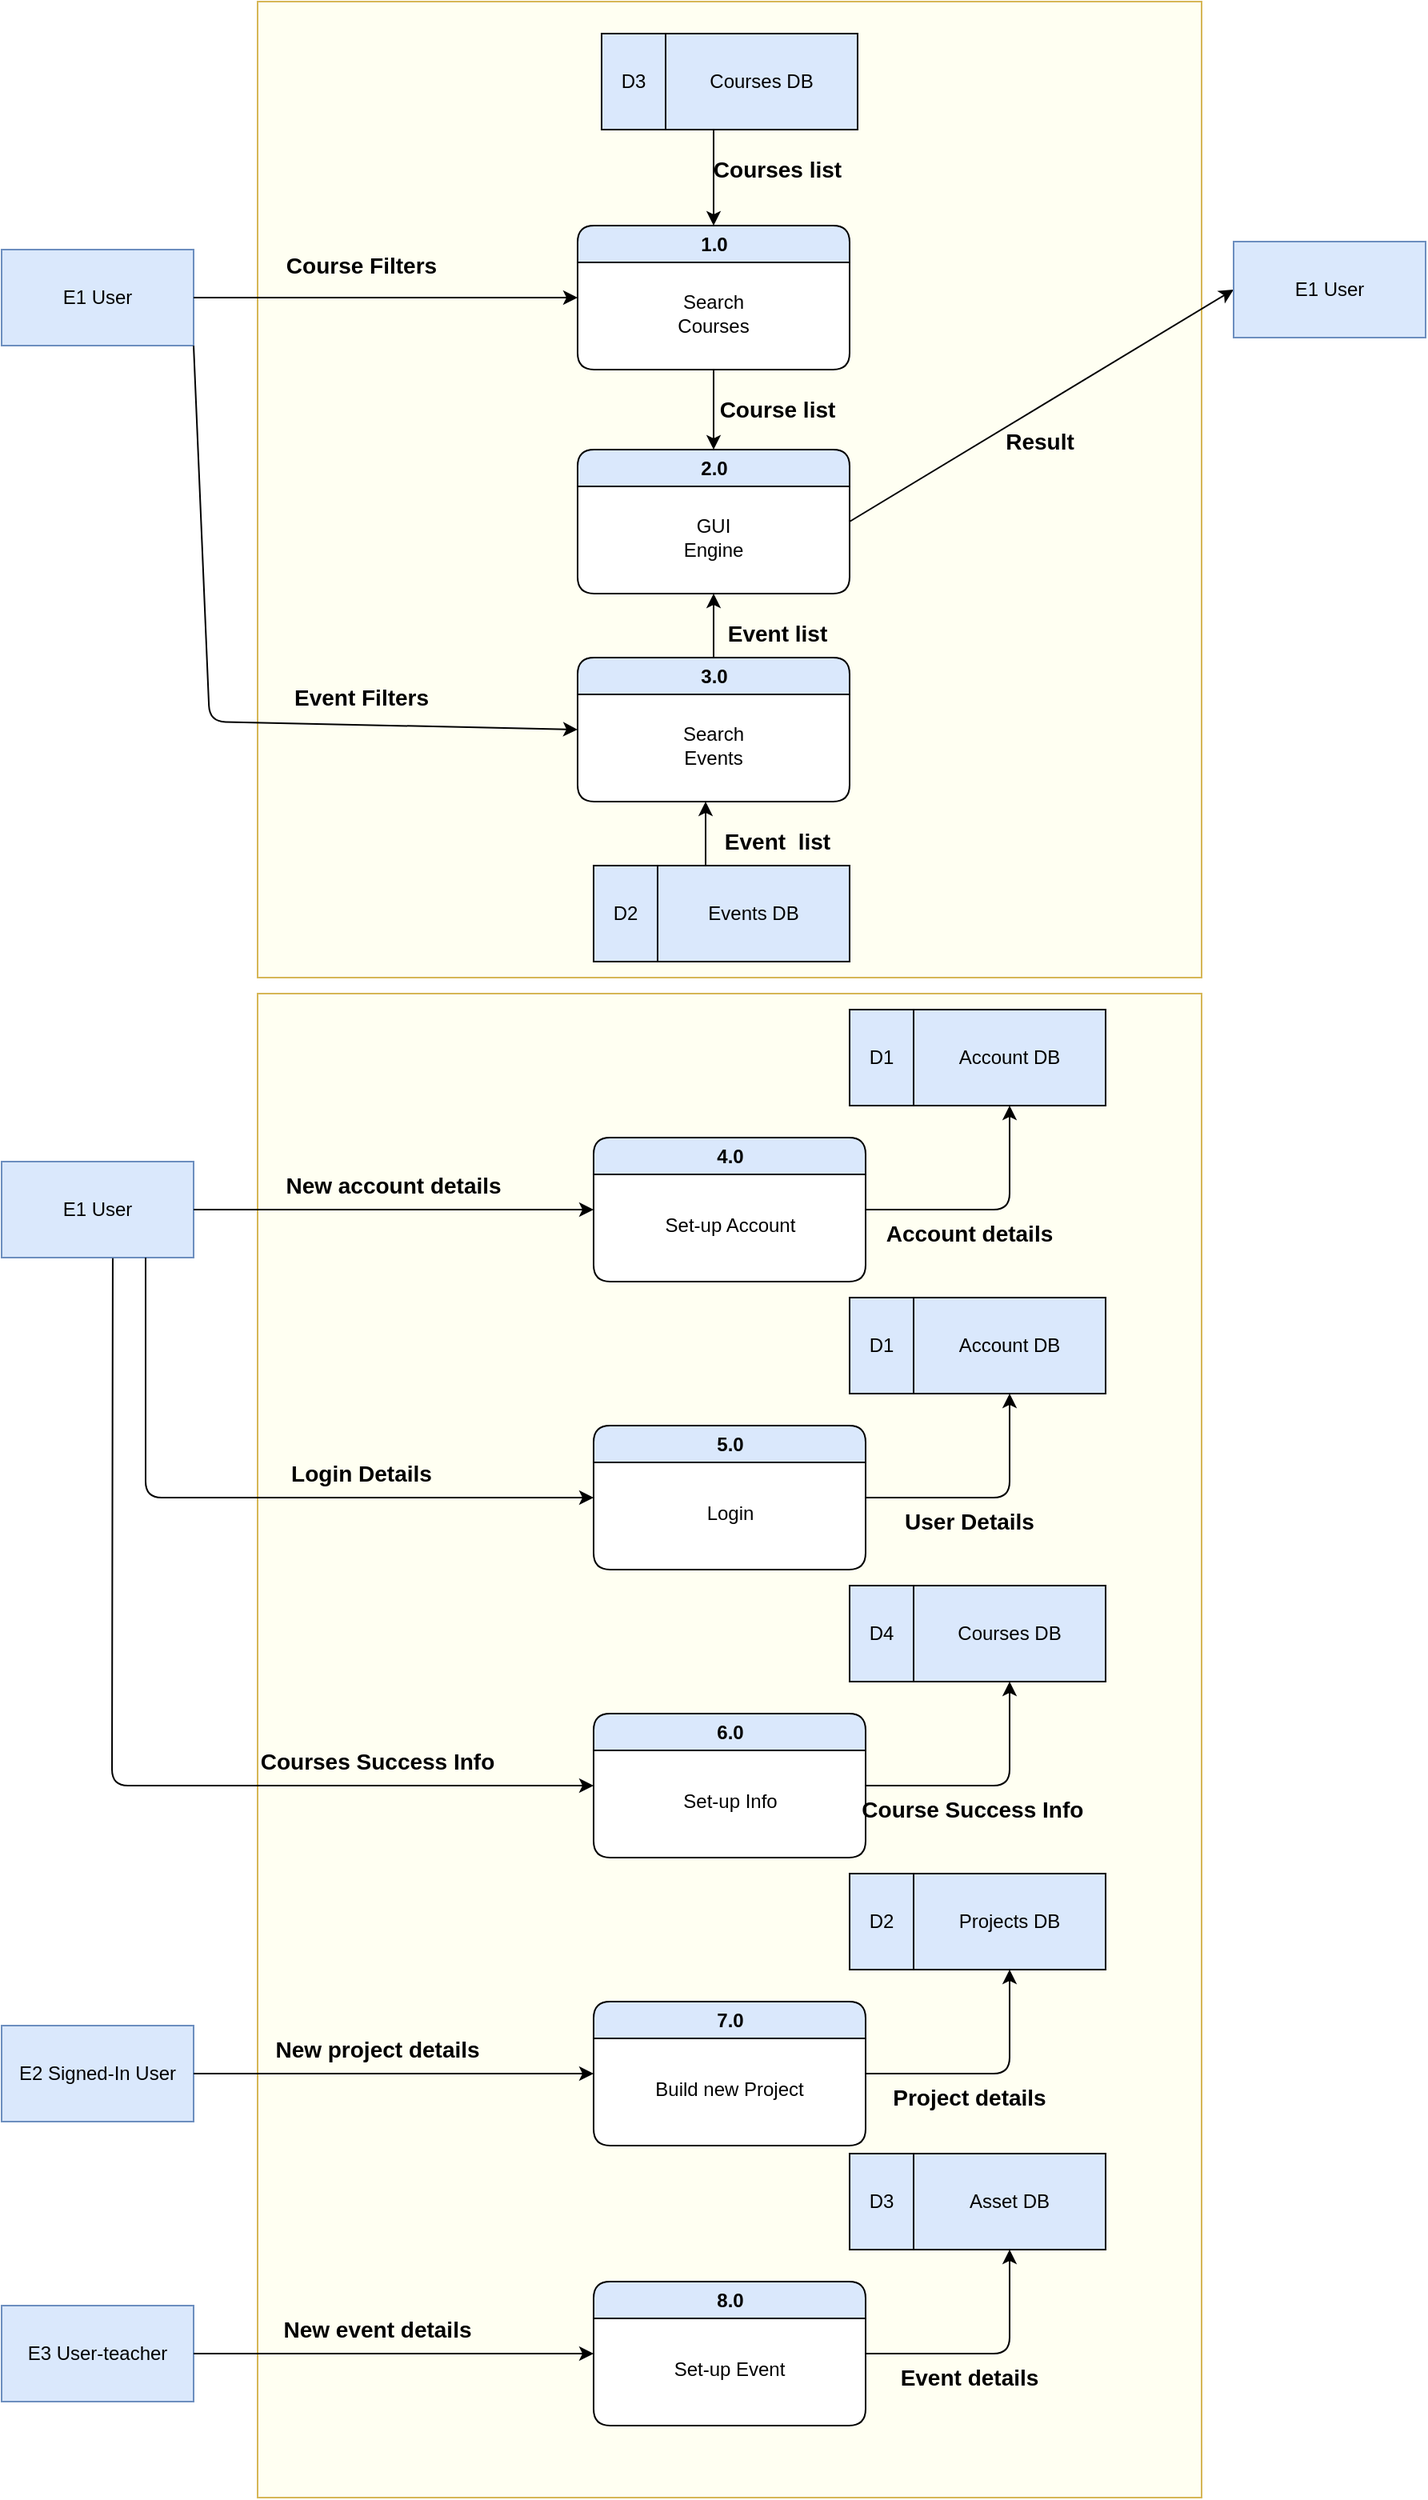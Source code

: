 <mxfile version="15.4.0" type="device"><diagram id="pfqC3sN2CG532dpafgo0" name="‫עמוד-1‬"><mxGraphModel dx="2310" dy="2025" grid="1" gridSize="10" guides="1" tooltips="1" connect="1" arrows="1" fold="1" page="1" pageScale="1" pageWidth="827" pageHeight="1169" math="0" shadow="0"><root><mxCell id="0"/><mxCell id="1" parent="0"/><mxCell id="X25461zK1jrzzDECw3RX-100" value="" style="rounded=0;whiteSpace=wrap;html=1;glass=0;fontFamily=Helvetica;fontSize=14;strokeColor=#d6b656;fillColor=#FFFFF2;verticalAlign=middle;" parent="1" vertex="1"><mxGeometry x="-10" y="180" width="590" height="940" as="geometry"/></mxCell><mxCell id="X25461zK1jrzzDECw3RX-99" value="" style="rounded=0;whiteSpace=wrap;html=1;glass=0;fontFamily=Helvetica;fontSize=14;strokeColor=#d6b656;fillColor=#FFFFF2;verticalAlign=middle;" parent="1" vertex="1"><mxGeometry x="-10" y="-440" width="590" height="610" as="geometry"/></mxCell><mxCell id="X25461zK1jrzzDECw3RX-38" value="Course list" style="text;html=1;strokeColor=none;fillColor=none;align=center;verticalAlign=middle;whiteSpace=wrap;rounded=0;glass=0;fontStyle=1;fontSize=14;fontFamily=Helvetica;" parent="1" vertex="1"><mxGeometry x="250" y="-200" width="130" height="30" as="geometry"/></mxCell><mxCell id="X25461zK1jrzzDECw3RX-1" value="E1 User" style="rounded=0;whiteSpace=wrap;html=1;fillColor=#dae8fc;strokeColor=#6c8ebf;" parent="1" vertex="1"><mxGeometry x="-170" y="-285" width="120" height="60" as="geometry"/></mxCell><mxCell id="X25461zK1jrzzDECw3RX-11" value="Courses DB" style="rounded=0;whiteSpace=wrap;html=1;strokeColor=#000000;fillColor=#dae8fc;" parent="1" vertex="1"><mxGeometry x="245" y="-420" width="120" height="60" as="geometry"/></mxCell><mxCell id="X25461zK1jrzzDECw3RX-12" value="D3" style="rounded=0;whiteSpace=wrap;html=1;strokeColor=#000000;fillColor=#dae8fc;" parent="1" vertex="1"><mxGeometry x="205" y="-420" width="40" height="60" as="geometry"/></mxCell><mxCell id="X25461zK1jrzzDECw3RX-15" value="E2 Signed-In User" style="rounded=0;whiteSpace=wrap;html=1;fillColor=#dae8fc;strokeColor=#6c8ebf;" parent="1" vertex="1"><mxGeometry x="-170" y="825" width="120" height="60" as="geometry"/></mxCell><mxCell id="X25461zK1jrzzDECw3RX-16" value="E3 User-teacher" style="rounded=0;whiteSpace=wrap;html=1;fillColor=#dae8fc;strokeColor=#6c8ebf;" parent="1" vertex="1"><mxGeometry x="-170" y="1000" width="120" height="60" as="geometry"/></mxCell><mxCell id="X25461zK1jrzzDECw3RX-19" value="1.0" style="swimlane;rounded=1;glass=0;strokeColor=#000000;fillColor=#dae8fc;verticalAlign=middle;html=1;swimlaneFillColor=default;startSize=23;" parent="1" vertex="1"><mxGeometry x="190" y="-300" width="170" height="90" as="geometry"/></mxCell><mxCell id="X25461zK1jrzzDECw3RX-20" value="Search Courses" style="text;html=1;strokeColor=none;fillColor=none;align=center;verticalAlign=middle;whiteSpace=wrap;rounded=0;glass=0;" parent="X25461zK1jrzzDECw3RX-19" vertex="1"><mxGeometry x="55" y="40" width="60" height="30" as="geometry"/></mxCell><mxCell id="X25461zK1jrzzDECw3RX-25" value="" style="endArrow=classic;html=1;rounded=0;exitX=1;exitY=0.5;exitDx=0;exitDy=0;entryX=0;entryY=0.5;entryDx=0;entryDy=0;" parent="1" source="X25461zK1jrzzDECw3RX-1" target="X25461zK1jrzzDECw3RX-19" edge="1"><mxGeometry width="50" height="50" relative="1" as="geometry"><mxPoint x="100" y="-160" as="sourcePoint"/><mxPoint x="150" y="-210" as="targetPoint"/></mxGeometry></mxCell><mxCell id="X25461zK1jrzzDECw3RX-26" value="" style="endArrow=classic;html=1;rounded=0;entryX=0.5;entryY=0;entryDx=0;entryDy=0;exitX=0.25;exitY=1;exitDx=0;exitDy=0;" parent="1" source="X25461zK1jrzzDECw3RX-11" target="X25461zK1jrzzDECw3RX-19" edge="1"><mxGeometry width="50" height="50" relative="1" as="geometry"><mxPoint x="530" y="-120" as="sourcePoint"/><mxPoint x="530" y="-180.0" as="targetPoint"/></mxGeometry></mxCell><mxCell id="X25461zK1jrzzDECw3RX-27" value="Course Filters" style="text;html=1;strokeColor=none;fillColor=none;align=center;verticalAlign=middle;whiteSpace=wrap;rounded=0;glass=0;fontStyle=1;fontSize=14;fontFamily=Helvetica;" parent="1" vertex="1"><mxGeometry x="-10" y="-290" width="130" height="30" as="geometry"/></mxCell><mxCell id="X25461zK1jrzzDECw3RX-28" value="Courses list" style="text;html=1;strokeColor=none;fillColor=none;align=center;verticalAlign=middle;whiteSpace=wrap;rounded=0;glass=0;fontStyle=1;fontSize=14;fontFamily=Helvetica;" parent="1" vertex="1"><mxGeometry x="250" y="-350" width="130" height="30" as="geometry"/></mxCell><mxCell id="X25461zK1jrzzDECw3RX-33" value="2.0" style="swimlane;rounded=1;glass=0;strokeColor=#000000;fillColor=#dae8fc;verticalAlign=middle;html=1;swimlaneFillColor=default;startSize=23;" parent="1" vertex="1"><mxGeometry x="190" y="-160" width="170" height="90" as="geometry"/></mxCell><mxCell id="X25461zK1jrzzDECw3RX-34" value="GUI Engine" style="text;html=1;strokeColor=none;fillColor=none;align=center;verticalAlign=middle;whiteSpace=wrap;rounded=0;glass=0;" parent="X25461zK1jrzzDECw3RX-33" vertex="1"><mxGeometry x="55" y="40" width="60" height="30" as="geometry"/></mxCell><mxCell id="X25461zK1jrzzDECw3RX-35" value="" style="endArrow=classic;html=1;rounded=0;entryX=0;entryY=0.5;entryDx=0;entryDy=0;" parent="1" target="X25461zK1jrzzDECw3RX-37" edge="1"><mxGeometry width="50" height="50" relative="1" as="geometry"><mxPoint x="360" y="-115" as="sourcePoint"/><mxPoint x="10" y="-115" as="targetPoint"/></mxGeometry></mxCell><mxCell id="X25461zK1jrzzDECw3RX-36" value="" style="endArrow=classic;html=1;rounded=0;exitX=0.5;exitY=1;exitDx=0;exitDy=0;" parent="1" source="X25461zK1jrzzDECw3RX-19" target="X25461zK1jrzzDECw3RX-33" edge="1"><mxGeometry width="50" height="50" relative="1" as="geometry"><mxPoint x="40" y="-245.0" as="sourcePoint"/><mxPoint x="200" y="-245.0" as="targetPoint"/></mxGeometry></mxCell><mxCell id="X25461zK1jrzzDECw3RX-37" value="E1 User" style="rounded=0;whiteSpace=wrap;html=1;fillColor=#dae8fc;strokeColor=#6c8ebf;" parent="1" vertex="1"><mxGeometry x="600" y="-290" width="120" height="60" as="geometry"/></mxCell><mxCell id="X25461zK1jrzzDECw3RX-39" value="Result" style="text;html=1;strokeColor=none;fillColor=none;align=center;verticalAlign=middle;whiteSpace=wrap;rounded=0;glass=0;fontStyle=1;fontSize=14;fontFamily=Helvetica;" parent="1" vertex="1"><mxGeometry x="414" y="-180" width="130" height="30" as="geometry"/></mxCell><mxCell id="X25461zK1jrzzDECw3RX-40" value="Events DB" style="rounded=0;whiteSpace=wrap;html=1;strokeColor=#000000;fillColor=#dae8fc;" parent="1" vertex="1"><mxGeometry x="240" y="100" width="120" height="60" as="geometry"/></mxCell><mxCell id="X25461zK1jrzzDECw3RX-41" value="D2" style="rounded=0;whiteSpace=wrap;html=1;strokeColor=#000000;fillColor=#dae8fc;" parent="1" vertex="1"><mxGeometry x="200" y="100" width="40" height="60" as="geometry"/></mxCell><mxCell id="X25461zK1jrzzDECw3RX-42" value="New account details" style="text;html=1;strokeColor=none;fillColor=none;align=center;verticalAlign=middle;whiteSpace=wrap;rounded=0;glass=0;fontStyle=1;fontSize=14;fontFamily=Helvetica;" parent="1" vertex="1"><mxGeometry y="285" width="150" height="30" as="geometry"/></mxCell><mxCell id="X25461zK1jrzzDECw3RX-43" value="3.0" style="swimlane;rounded=1;glass=0;strokeColor=#000000;fillColor=#dae8fc;verticalAlign=middle;html=1;swimlaneFillColor=default;startSize=23;" parent="1" vertex="1"><mxGeometry x="190" y="-30" width="170" height="90" as="geometry"/></mxCell><mxCell id="X25461zK1jrzzDECw3RX-44" value="Search Events" style="text;html=1;strokeColor=none;fillColor=none;align=center;verticalAlign=middle;whiteSpace=wrap;rounded=0;glass=0;" parent="X25461zK1jrzzDECw3RX-43" vertex="1"><mxGeometry x="55" y="40" width="60" height="30" as="geometry"/></mxCell><mxCell id="X25461zK1jrzzDECw3RX-45" value="Event list" style="text;html=1;strokeColor=none;fillColor=none;align=center;verticalAlign=middle;whiteSpace=wrap;rounded=0;glass=0;fontStyle=1;fontSize=14;fontFamily=Helvetica;" parent="1" vertex="1"><mxGeometry x="250" y="-60" width="130" height="30" as="geometry"/></mxCell><mxCell id="X25461zK1jrzzDECw3RX-46" value="" style="endArrow=classic;html=1;rounded=0;entryX=0.5;entryY=1;entryDx=0;entryDy=0;exitX=0.5;exitY=0;exitDx=0;exitDy=0;" parent="1" source="X25461zK1jrzzDECw3RX-43" target="X25461zK1jrzzDECw3RX-33" edge="1"><mxGeometry width="50" height="50" relative="1" as="geometry"><mxPoint x="100" y="90" as="sourcePoint"/><mxPoint x="430" y="2.274e-13" as="targetPoint"/></mxGeometry></mxCell><mxCell id="X25461zK1jrzzDECw3RX-47" value="" style="endArrow=classic;html=1;rounded=0;entryX=0.5;entryY=1;entryDx=0;entryDy=0;exitX=0.25;exitY=0;exitDx=0;exitDy=0;" parent="1" source="X25461zK1jrzzDECw3RX-40" edge="1"><mxGeometry width="50" height="50" relative="1" as="geometry"><mxPoint x="425" y="130" as="sourcePoint"/><mxPoint x="270" y="60" as="targetPoint"/></mxGeometry></mxCell><mxCell id="X25461zK1jrzzDECw3RX-48" value="" style="endArrow=classic;html=1;rounded=1;exitX=1;exitY=1;exitDx=0;exitDy=0;entryX=0;entryY=0.5;entryDx=0;entryDy=0;" parent="1" source="X25461zK1jrzzDECw3RX-1" target="X25461zK1jrzzDECw3RX-43" edge="1"><mxGeometry width="50" height="50" relative="1" as="geometry"><mxPoint x="-40" y="-245.0" as="sourcePoint"/><mxPoint x="200" y="-245.0" as="targetPoint"/><Array as="points"><mxPoint x="-40" y="10"/></Array></mxGeometry></mxCell><mxCell id="X25461zK1jrzzDECw3RX-49" value="Event Filters" style="text;html=1;strokeColor=none;fillColor=none;align=center;verticalAlign=middle;whiteSpace=wrap;rounded=0;glass=0;fontStyle=1;fontSize=14;fontFamily=Helvetica;" parent="1" vertex="1"><mxGeometry x="-10" y="-20" width="130" height="30" as="geometry"/></mxCell><mxCell id="X25461zK1jrzzDECw3RX-50" value="Event&amp;nbsp; list" style="text;html=1;strokeColor=none;fillColor=none;align=center;verticalAlign=middle;whiteSpace=wrap;rounded=0;glass=0;fontStyle=1;fontSize=14;fontFamily=Helvetica;" parent="1" vertex="1"><mxGeometry x="250" y="70" width="130" height="30" as="geometry"/></mxCell><mxCell id="X25461zK1jrzzDECw3RX-51" value="E1 User" style="rounded=0;whiteSpace=wrap;html=1;fillColor=#dae8fc;strokeColor=#6c8ebf;" parent="1" vertex="1"><mxGeometry x="-170" y="285" width="120" height="60" as="geometry"/></mxCell><mxCell id="X25461zK1jrzzDECw3RX-53" value="4.0" style="swimlane;rounded=1;glass=0;strokeColor=#000000;fillColor=#dae8fc;verticalAlign=middle;html=1;swimlaneFillColor=default;startSize=23;" parent="1" vertex="1"><mxGeometry x="200" y="270" width="170" height="90" as="geometry"/></mxCell><mxCell id="X25461zK1jrzzDECw3RX-54" value="Set-up Account" style="text;html=1;strokeColor=none;fillColor=none;align=center;verticalAlign=middle;whiteSpace=wrap;rounded=0;glass=0;" parent="X25461zK1jrzzDECw3RX-53" vertex="1"><mxGeometry x="42.5" y="40" width="85" height="30" as="geometry"/></mxCell><mxCell id="X25461zK1jrzzDECw3RX-55" value="Account DB" style="rounded=0;whiteSpace=wrap;html=1;strokeColor=#000000;fillColor=#dae8fc;" parent="1" vertex="1"><mxGeometry x="400" y="190" width="120" height="60" as="geometry"/></mxCell><mxCell id="X25461zK1jrzzDECw3RX-56" value="D1" style="rounded=0;whiteSpace=wrap;html=1;strokeColor=#000000;fillColor=#dae8fc;" parent="1" vertex="1"><mxGeometry x="360" y="190" width="40" height="60" as="geometry"/></mxCell><mxCell id="X25461zK1jrzzDECw3RX-57" value="" style="endArrow=classic;html=1;rounded=0;exitX=1;exitY=0.5;exitDx=0;exitDy=0;entryX=0;entryY=0.5;entryDx=0;entryDy=0;" parent="1" source="X25461zK1jrzzDECw3RX-51" target="X25461zK1jrzzDECw3RX-53" edge="1"><mxGeometry width="50" height="50" relative="1" as="geometry"><mxPoint x="-40" y="-245.0" as="sourcePoint"/><mxPoint x="200" y="-245.0" as="targetPoint"/></mxGeometry></mxCell><mxCell id="X25461zK1jrzzDECw3RX-58" value="" style="endArrow=classic;html=1;rounded=1;exitX=1;exitY=0.5;exitDx=0;exitDy=0;entryX=0.5;entryY=1;entryDx=0;entryDy=0;strokeColor=#000000;startArrow=none;" parent="1" source="X25461zK1jrzzDECw3RX-53" target="X25461zK1jrzzDECw3RX-55" edge="1"><mxGeometry width="50" height="50" relative="1" as="geometry"><mxPoint x="-40" y="325" as="sourcePoint"/><mxPoint x="210" y="325" as="targetPoint"/><Array as="points"><mxPoint x="460" y="315"/></Array></mxGeometry></mxCell><mxCell id="X25461zK1jrzzDECw3RX-59" value="Account details" style="text;html=1;strokeColor=none;fillColor=none;align=center;verticalAlign=middle;whiteSpace=wrap;rounded=0;glass=0;fontStyle=1;fontSize=14;fontFamily=Helvetica;" parent="1" vertex="1"><mxGeometry x="360" y="315" width="150" height="30" as="geometry"/></mxCell><mxCell id="X25461zK1jrzzDECw3RX-64" value="Login Details" style="text;html=1;strokeColor=none;fillColor=none;align=center;verticalAlign=middle;whiteSpace=wrap;rounded=0;glass=0;fontStyle=1;fontSize=14;fontFamily=Helvetica;" parent="1" vertex="1"><mxGeometry x="-20" y="465" width="150" height="30" as="geometry"/></mxCell><mxCell id="X25461zK1jrzzDECw3RX-65" value="5.0" style="swimlane;rounded=1;glass=0;strokeColor=#000000;fillColor=#dae8fc;verticalAlign=middle;html=1;swimlaneFillColor=default;startSize=23;" parent="1" vertex="1"><mxGeometry x="200" y="450" width="170" height="90" as="geometry"/></mxCell><mxCell id="X25461zK1jrzzDECw3RX-66" value="Login" style="text;html=1;strokeColor=none;fillColor=none;align=center;verticalAlign=middle;whiteSpace=wrap;rounded=0;glass=0;" parent="X25461zK1jrzzDECw3RX-65" vertex="1"><mxGeometry x="42.5" y="40" width="85" height="30" as="geometry"/></mxCell><mxCell id="X25461zK1jrzzDECw3RX-67" value="Account DB" style="rounded=0;whiteSpace=wrap;html=1;strokeColor=#000000;fillColor=#dae8fc;" parent="1" vertex="1"><mxGeometry x="400" y="370" width="120" height="60" as="geometry"/></mxCell><mxCell id="X25461zK1jrzzDECw3RX-68" value="D1" style="rounded=0;whiteSpace=wrap;html=1;strokeColor=#000000;fillColor=#dae8fc;" parent="1" vertex="1"><mxGeometry x="360" y="370" width="40" height="60" as="geometry"/></mxCell><mxCell id="X25461zK1jrzzDECw3RX-69" value="" style="endArrow=classic;html=1;rounded=1;exitX=0.75;exitY=1;exitDx=0;exitDy=0;entryX=0;entryY=0.5;entryDx=0;entryDy=0;" parent="1" source="X25461zK1jrzzDECw3RX-51" target="X25461zK1jrzzDECw3RX-65" edge="1"><mxGeometry width="50" height="50" relative="1" as="geometry"><mxPoint x="-50" y="495" as="sourcePoint"/><mxPoint x="200" y="-65.0" as="targetPoint"/><Array as="points"><mxPoint x="-80" y="495"/></Array></mxGeometry></mxCell><mxCell id="X25461zK1jrzzDECw3RX-70" value="" style="endArrow=classic;html=1;rounded=1;exitX=1;exitY=0.5;exitDx=0;exitDy=0;entryX=0.5;entryY=1;entryDx=0;entryDy=0;strokeColor=#000000;" parent="1" source="X25461zK1jrzzDECw3RX-65" target="X25461zK1jrzzDECw3RX-67" edge="1"><mxGeometry width="50" height="50" relative="1" as="geometry"><mxPoint x="-40" y="505" as="sourcePoint"/><mxPoint x="210" y="505" as="targetPoint"/><Array as="points"><mxPoint x="460" y="495"/></Array></mxGeometry></mxCell><mxCell id="X25461zK1jrzzDECw3RX-71" value="User Details" style="text;html=1;strokeColor=none;fillColor=none;align=center;verticalAlign=middle;whiteSpace=wrap;rounded=0;glass=0;fontStyle=1;fontSize=14;fontFamily=Helvetica;" parent="1" vertex="1"><mxGeometry x="360" y="495" width="150" height="30" as="geometry"/></mxCell><mxCell id="X25461zK1jrzzDECw3RX-73" value="7.0" style="swimlane;rounded=1;glass=0;strokeColor=#000000;fillColor=#dae8fc;verticalAlign=middle;html=1;swimlaneFillColor=default;startSize=23;" parent="1" vertex="1"><mxGeometry x="200" y="810" width="170" height="90" as="geometry"/></mxCell><mxCell id="X25461zK1jrzzDECw3RX-74" value="Build new Project" style="text;html=1;strokeColor=none;fillColor=none;align=center;verticalAlign=middle;whiteSpace=wrap;rounded=0;glass=0;" parent="X25461zK1jrzzDECw3RX-73" vertex="1"><mxGeometry x="26.25" y="40" width="117.5" height="30" as="geometry"/></mxCell><mxCell id="X25461zK1jrzzDECw3RX-75" value="Projects DB" style="rounded=0;whiteSpace=wrap;html=1;strokeColor=#000000;fillColor=#dae8fc;" parent="1" vertex="1"><mxGeometry x="400" y="730" width="120" height="60" as="geometry"/></mxCell><mxCell id="X25461zK1jrzzDECw3RX-76" value="D2" style="rounded=0;whiteSpace=wrap;html=1;strokeColor=#000000;fillColor=#dae8fc;" parent="1" vertex="1"><mxGeometry x="360" y="730" width="40" height="60" as="geometry"/></mxCell><mxCell id="X25461zK1jrzzDECw3RX-77" value="" style="endArrow=classic;html=1;rounded=1;exitX=1;exitY=0.5;exitDx=0;exitDy=0;entryX=0.5;entryY=1;entryDx=0;entryDy=0;strokeColor=#000000;" parent="1" source="X25461zK1jrzzDECw3RX-73" target="X25461zK1jrzzDECw3RX-75" edge="1"><mxGeometry width="50" height="50" relative="1" as="geometry"><mxPoint x="-40" y="865" as="sourcePoint"/><mxPoint x="210" y="865" as="targetPoint"/><Array as="points"><mxPoint x="460" y="855"/></Array></mxGeometry></mxCell><mxCell id="X25461zK1jrzzDECw3RX-78" value="Project details" style="text;html=1;strokeColor=none;fillColor=none;align=center;verticalAlign=middle;whiteSpace=wrap;rounded=0;glass=0;fontStyle=1;fontSize=14;fontFamily=Helvetica;" parent="1" vertex="1"><mxGeometry x="360" y="855" width="150" height="30" as="geometry"/></mxCell><mxCell id="X25461zK1jrzzDECw3RX-79" value="" style="endArrow=classic;html=1;rounded=0;exitX=1;exitY=0.5;exitDx=0;exitDy=0;entryX=0;entryY=0.5;entryDx=0;entryDy=0;" parent="1" source="X25461zK1jrzzDECw3RX-15" target="X25461zK1jrzzDECw3RX-73" edge="1"><mxGeometry width="50" height="50" relative="1" as="geometry"><mxPoint x="-40" y="505" as="sourcePoint"/><mxPoint x="210" y="505" as="targetPoint"/></mxGeometry></mxCell><mxCell id="X25461zK1jrzzDECw3RX-80" value="New project details" style="text;html=1;strokeColor=none;fillColor=none;align=center;verticalAlign=middle;whiteSpace=wrap;rounded=0;glass=0;fontStyle=1;fontSize=14;fontFamily=Helvetica;" parent="1" vertex="1"><mxGeometry x="-10" y="825" width="150" height="30" as="geometry"/></mxCell><mxCell id="X25461zK1jrzzDECw3RX-81" value="8.0" style="swimlane;rounded=1;glass=0;strokeColor=#000000;fillColor=#dae8fc;verticalAlign=middle;html=1;swimlaneFillColor=default;startSize=23;" parent="1" vertex="1"><mxGeometry x="200" y="985" width="170" height="90" as="geometry"/></mxCell><mxCell id="X25461zK1jrzzDECw3RX-82" value="Set-up Event" style="text;html=1;strokeColor=none;fillColor=none;align=center;verticalAlign=middle;whiteSpace=wrap;rounded=0;glass=0;" parent="X25461zK1jrzzDECw3RX-81" vertex="1"><mxGeometry x="26.25" y="40" width="117.5" height="30" as="geometry"/></mxCell><mxCell id="X25461zK1jrzzDECw3RX-83" value="Asset DB" style="rounded=0;whiteSpace=wrap;html=1;strokeColor=#000000;fillColor=#dae8fc;" parent="1" vertex="1"><mxGeometry x="400" y="905" width="120" height="60" as="geometry"/></mxCell><mxCell id="X25461zK1jrzzDECw3RX-84" value="D3" style="rounded=0;whiteSpace=wrap;html=1;strokeColor=#000000;fillColor=#dae8fc;" parent="1" vertex="1"><mxGeometry x="360" y="905" width="40" height="60" as="geometry"/></mxCell><mxCell id="X25461zK1jrzzDECw3RX-85" value="" style="endArrow=classic;html=1;rounded=1;exitX=1;exitY=0.5;exitDx=0;exitDy=0;entryX=0.5;entryY=1;entryDx=0;entryDy=0;strokeColor=#000000;" parent="1" source="X25461zK1jrzzDECw3RX-81" target="X25461zK1jrzzDECw3RX-83" edge="1"><mxGeometry width="50" height="50" relative="1" as="geometry"><mxPoint x="-40" y="1040" as="sourcePoint"/><mxPoint x="210" y="1040" as="targetPoint"/><Array as="points"><mxPoint x="460" y="1030"/></Array></mxGeometry></mxCell><mxCell id="X25461zK1jrzzDECw3RX-86" value="Event details" style="text;html=1;strokeColor=none;fillColor=none;align=center;verticalAlign=middle;whiteSpace=wrap;rounded=0;glass=0;fontStyle=1;fontSize=14;fontFamily=Helvetica;" parent="1" vertex="1"><mxGeometry x="360" y="1030" width="150" height="30" as="geometry"/></mxCell><mxCell id="X25461zK1jrzzDECw3RX-87" value="" style="endArrow=classic;html=1;rounded=0;exitX=1;exitY=0.5;exitDx=0;exitDy=0;entryX=0;entryY=0.5;entryDx=0;entryDy=0;" parent="1" source="X25461zK1jrzzDECw3RX-16" target="X25461zK1jrzzDECw3RX-81" edge="1"><mxGeometry width="50" height="50" relative="1" as="geometry"><mxPoint x="-40" y="865" as="sourcePoint"/><mxPoint x="210" y="865" as="targetPoint"/></mxGeometry></mxCell><mxCell id="X25461zK1jrzzDECw3RX-88" value="New event details" style="text;html=1;strokeColor=none;fillColor=none;align=center;verticalAlign=middle;whiteSpace=wrap;rounded=0;glass=0;fontStyle=1;fontSize=14;fontFamily=Helvetica;" parent="1" vertex="1"><mxGeometry x="-10" y="1000" width="150" height="30" as="geometry"/></mxCell><mxCell id="X25461zK1jrzzDECw3RX-89" value="Courses Success Info" style="text;html=1;strokeColor=none;fillColor=none;align=center;verticalAlign=middle;whiteSpace=wrap;rounded=0;glass=0;fontStyle=1;fontSize=14;fontFamily=Helvetica;" parent="1" vertex="1"><mxGeometry x="-10" y="645" width="150" height="30" as="geometry"/></mxCell><mxCell id="X25461zK1jrzzDECw3RX-90" value="6.0" style="swimlane;rounded=1;glass=0;strokeColor=#000000;fillColor=#dae8fc;verticalAlign=middle;html=1;swimlaneFillColor=default;startSize=23;" parent="1" vertex="1"><mxGeometry x="200" y="630" width="170" height="90" as="geometry"/></mxCell><mxCell id="X25461zK1jrzzDECw3RX-91" value="Set-up Info" style="text;html=1;strokeColor=none;fillColor=none;align=center;verticalAlign=middle;whiteSpace=wrap;rounded=0;glass=0;" parent="X25461zK1jrzzDECw3RX-90" vertex="1"><mxGeometry x="42.5" y="40" width="85" height="30" as="geometry"/></mxCell><mxCell id="X25461zK1jrzzDECw3RX-92" value="Courses DB" style="rounded=0;whiteSpace=wrap;html=1;strokeColor=#000000;fillColor=#dae8fc;" parent="1" vertex="1"><mxGeometry x="400" y="550" width="120" height="60" as="geometry"/></mxCell><mxCell id="X25461zK1jrzzDECw3RX-93" value="D4" style="rounded=0;whiteSpace=wrap;html=1;strokeColor=#000000;fillColor=#dae8fc;" parent="1" vertex="1"><mxGeometry x="360" y="550" width="40" height="60" as="geometry"/></mxCell><mxCell id="X25461zK1jrzzDECw3RX-94" value="" style="endArrow=classic;html=1;rounded=1;exitX=1;exitY=0.5;exitDx=0;exitDy=0;entryX=0.5;entryY=1;entryDx=0;entryDy=0;strokeColor=#000000;" parent="1" source="X25461zK1jrzzDECw3RX-90" target="X25461zK1jrzzDECw3RX-92" edge="1"><mxGeometry width="50" height="50" relative="1" as="geometry"><mxPoint x="-40" y="685" as="sourcePoint"/><mxPoint x="210" y="685" as="targetPoint"/><Array as="points"><mxPoint x="460" y="675"/></Array></mxGeometry></mxCell><mxCell id="X25461zK1jrzzDECw3RX-95" value="&amp;nbsp;Course Success Info" style="text;html=1;strokeColor=none;fillColor=none;align=center;verticalAlign=middle;whiteSpace=wrap;rounded=0;glass=0;fontStyle=1;fontSize=14;fontFamily=Helvetica;" parent="1" vertex="1"><mxGeometry x="360" y="675" width="150" height="30" as="geometry"/></mxCell><mxCell id="X25461zK1jrzzDECw3RX-96" value="" style="endArrow=classic;html=1;rounded=1;exitX=0.579;exitY=1.007;exitDx=0;exitDy=0;entryX=0;entryY=0.5;entryDx=0;entryDy=0;exitPerimeter=0;" parent="1" source="X25461zK1jrzzDECw3RX-51" target="X25461zK1jrzzDECw3RX-90" edge="1"><mxGeometry width="50" height="50" relative="1" as="geometry"><mxPoint x="-70" y="355" as="sourcePoint"/><mxPoint x="210" y="505" as="targetPoint"/><Array as="points"><mxPoint x="-101" y="675"/></Array></mxGeometry></mxCell></root></mxGraphModel></diagram></mxfile>